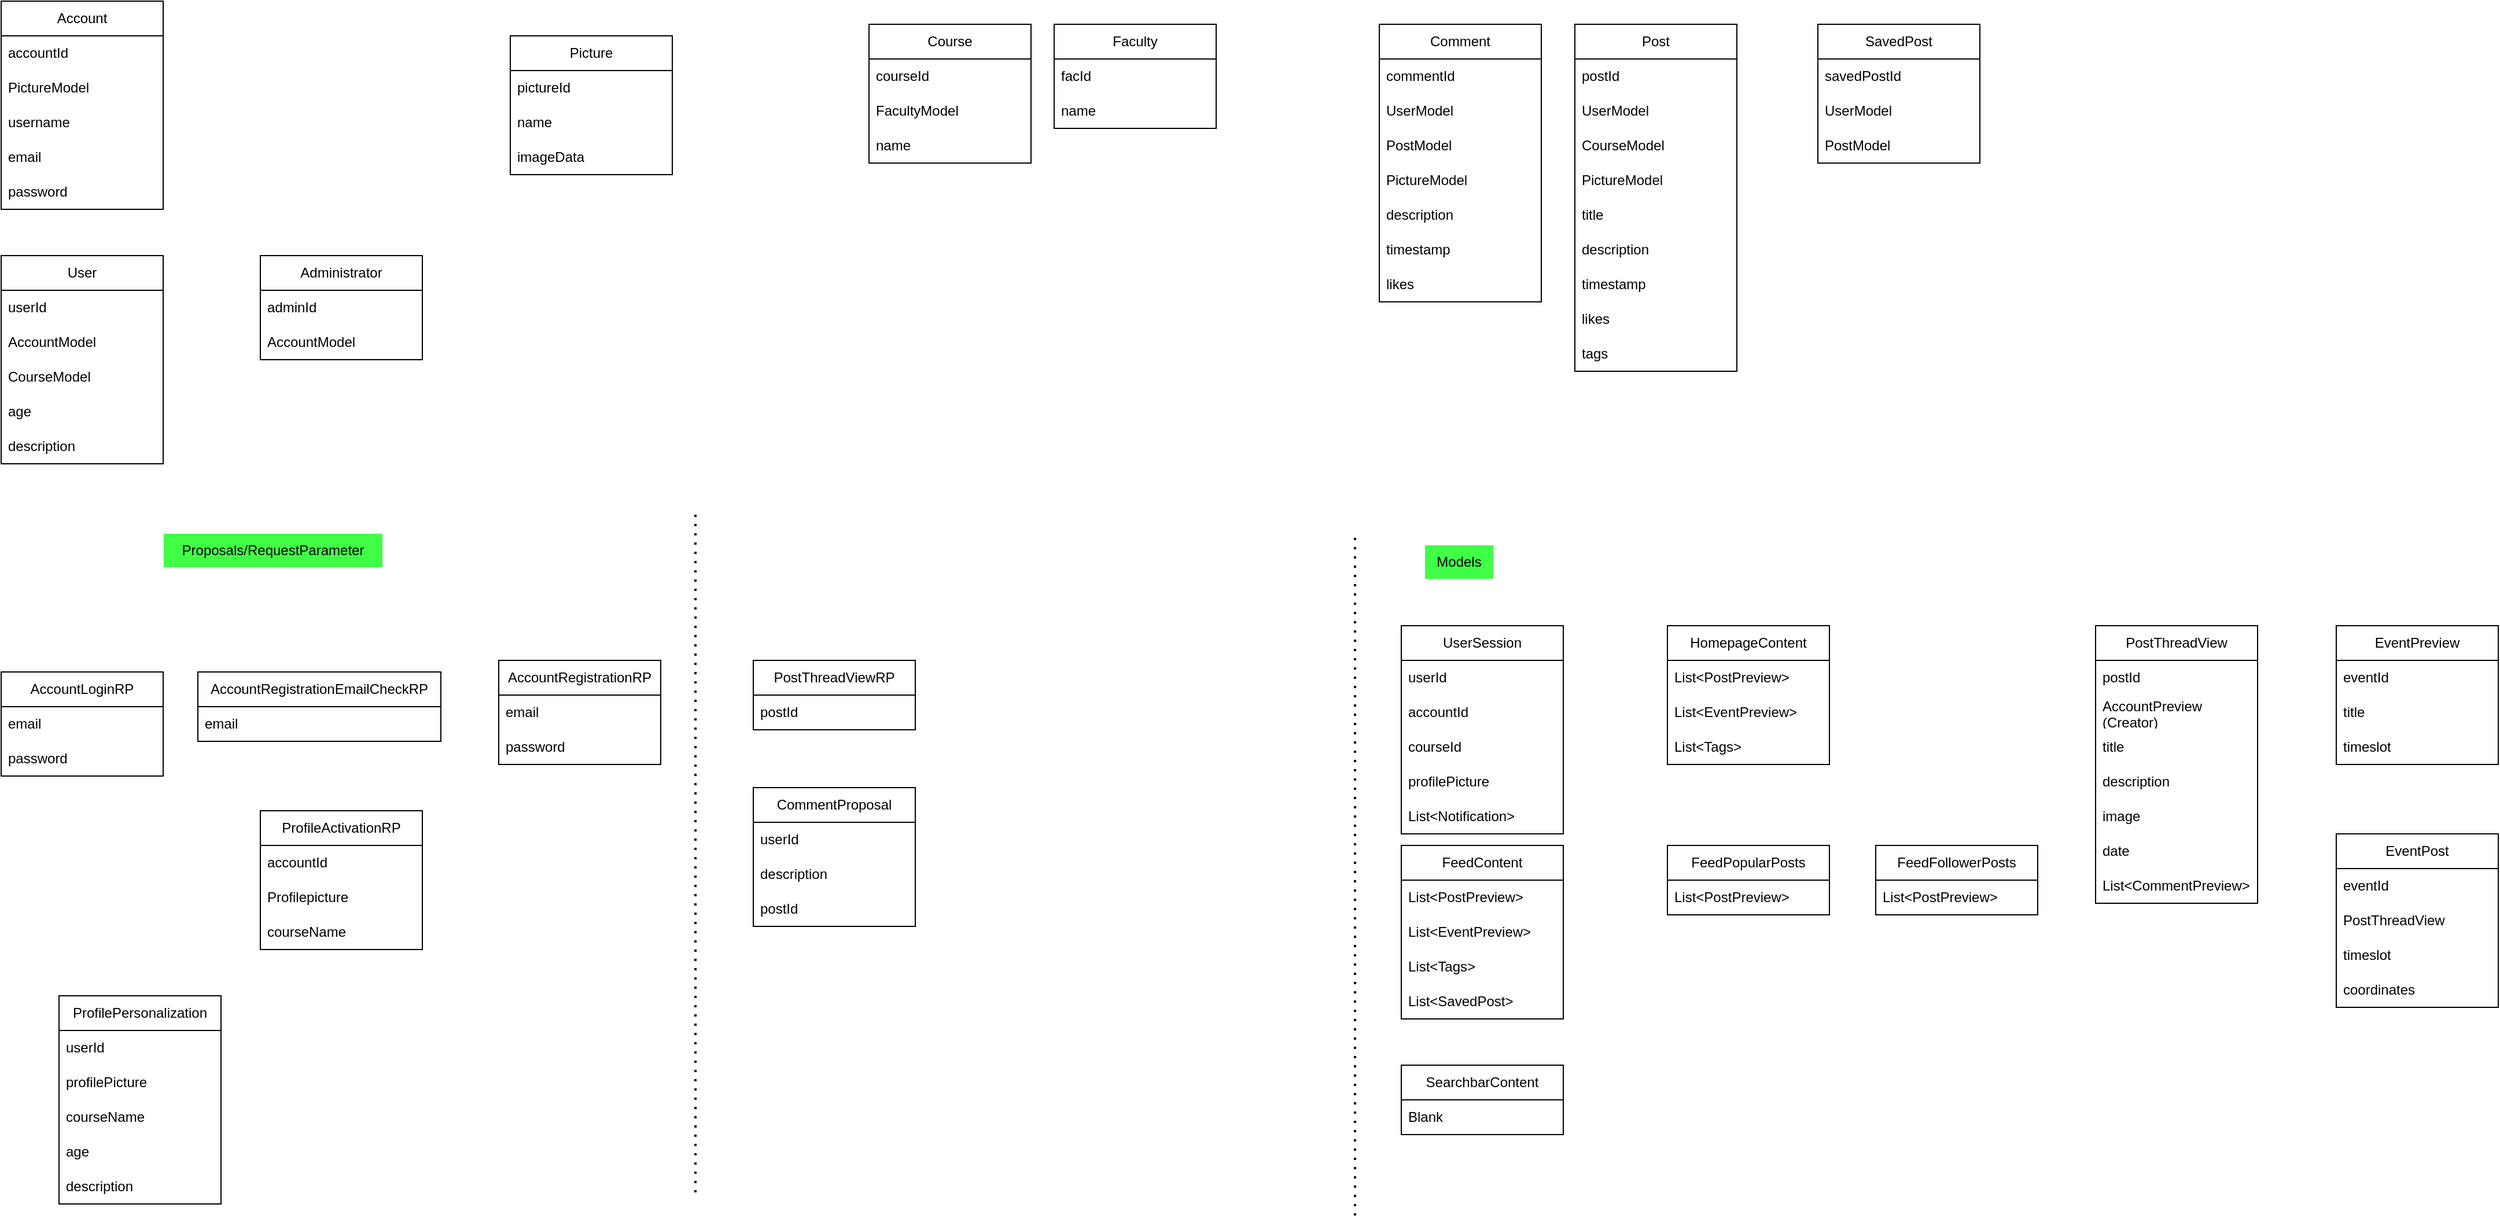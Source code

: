 <mxfile version="22.1.17" type="github">
  <diagram name="Seite-1" id="HZ98omLTc8DrsUrWYmI7">
    <mxGraphModel dx="1302" dy="688" grid="1" gridSize="10" guides="1" tooltips="1" connect="1" arrows="1" fold="1" page="1" pageScale="1" pageWidth="827" pageHeight="1169" math="0" shadow="0">
      <root>
        <mxCell id="0" />
        <mxCell id="1" parent="0" />
        <mxCell id="cAFSeLjmvY3THXwzNPxq-1" value="Account" style="swimlane;fontStyle=0;childLayout=stackLayout;horizontal=1;startSize=30;horizontalStack=0;resizeParent=1;resizeParentMax=0;resizeLast=0;collapsible=1;marginBottom=0;whiteSpace=wrap;html=1;" parent="1" vertex="1">
          <mxGeometry x="50" y="60" width="140" height="180" as="geometry" />
        </mxCell>
        <mxCell id="cAFSeLjmvY3THXwzNPxq-2" value="&lt;div&gt;accountId&lt;/div&gt;" style="text;strokeColor=none;fillColor=none;align=left;verticalAlign=middle;spacingLeft=4;spacingRight=4;overflow=hidden;points=[[0,0.5],[1,0.5]];portConstraint=eastwest;rotatable=0;whiteSpace=wrap;html=1;" parent="cAFSeLjmvY3THXwzNPxq-1" vertex="1">
          <mxGeometry y="30" width="140" height="30" as="geometry" />
        </mxCell>
        <mxCell id="cAFSeLjmvY3THXwzNPxq-42" value="PictureModel" style="text;strokeColor=none;fillColor=none;align=left;verticalAlign=middle;spacingLeft=4;spacingRight=4;overflow=hidden;points=[[0,0.5],[1,0.5]];portConstraint=eastwest;rotatable=0;whiteSpace=wrap;html=1;" parent="cAFSeLjmvY3THXwzNPxq-1" vertex="1">
          <mxGeometry y="60" width="140" height="30" as="geometry" />
        </mxCell>
        <mxCell id="cAFSeLjmvY3THXwzNPxq-3" value="username" style="text;strokeColor=none;fillColor=none;align=left;verticalAlign=middle;spacingLeft=4;spacingRight=4;overflow=hidden;points=[[0,0.5],[1,0.5]];portConstraint=eastwest;rotatable=0;whiteSpace=wrap;html=1;" parent="cAFSeLjmvY3THXwzNPxq-1" vertex="1">
          <mxGeometry y="90" width="140" height="30" as="geometry" />
        </mxCell>
        <mxCell id="cAFSeLjmvY3THXwzNPxq-4" value="email" style="text;strokeColor=none;fillColor=none;align=left;verticalAlign=middle;spacingLeft=4;spacingRight=4;overflow=hidden;points=[[0,0.5],[1,0.5]];portConstraint=eastwest;rotatable=0;whiteSpace=wrap;html=1;" parent="cAFSeLjmvY3THXwzNPxq-1" vertex="1">
          <mxGeometry y="120" width="140" height="30" as="geometry" />
        </mxCell>
        <mxCell id="cAFSeLjmvY3THXwzNPxq-41" value="password" style="text;strokeColor=none;fillColor=none;align=left;verticalAlign=middle;spacingLeft=4;spacingRight=4;overflow=hidden;points=[[0,0.5],[1,0.5]];portConstraint=eastwest;rotatable=0;whiteSpace=wrap;html=1;" parent="cAFSeLjmvY3THXwzNPxq-1" vertex="1">
          <mxGeometry y="150" width="140" height="30" as="geometry" />
        </mxCell>
        <mxCell id="cAFSeLjmvY3THXwzNPxq-5" value="Administrator" style="swimlane;fontStyle=0;childLayout=stackLayout;horizontal=1;startSize=30;horizontalStack=0;resizeParent=1;resizeParentMax=0;resizeLast=0;collapsible=1;marginBottom=0;whiteSpace=wrap;html=1;" parent="1" vertex="1">
          <mxGeometry x="274" y="280" width="140" height="90" as="geometry" />
        </mxCell>
        <mxCell id="cAFSeLjmvY3THXwzNPxq-6" value="adminId" style="text;strokeColor=none;fillColor=none;align=left;verticalAlign=middle;spacingLeft=4;spacingRight=4;overflow=hidden;points=[[0,0.5],[1,0.5]];portConstraint=eastwest;rotatable=0;whiteSpace=wrap;html=1;" parent="cAFSeLjmvY3THXwzNPxq-5" vertex="1">
          <mxGeometry y="30" width="140" height="30" as="geometry" />
        </mxCell>
        <mxCell id="cAFSeLjmvY3THXwzNPxq-7" value="AccountModel" style="text;strokeColor=none;fillColor=none;align=left;verticalAlign=middle;spacingLeft=4;spacingRight=4;overflow=hidden;points=[[0,0.5],[1,0.5]];portConstraint=eastwest;rotatable=0;whiteSpace=wrap;html=1;" parent="cAFSeLjmvY3THXwzNPxq-5" vertex="1">
          <mxGeometry y="60" width="140" height="30" as="geometry" />
        </mxCell>
        <mxCell id="cAFSeLjmvY3THXwzNPxq-9" value="Comment" style="swimlane;fontStyle=0;childLayout=stackLayout;horizontal=1;startSize=30;horizontalStack=0;resizeParent=1;resizeParentMax=0;resizeLast=0;collapsible=1;marginBottom=0;whiteSpace=wrap;html=1;" parent="1" vertex="1">
          <mxGeometry x="1241" y="80" width="140" height="240" as="geometry" />
        </mxCell>
        <mxCell id="cAFSeLjmvY3THXwzNPxq-10" value="commentId" style="text;strokeColor=none;fillColor=none;align=left;verticalAlign=middle;spacingLeft=4;spacingRight=4;overflow=hidden;points=[[0,0.5],[1,0.5]];portConstraint=eastwest;rotatable=0;whiteSpace=wrap;html=1;" parent="cAFSeLjmvY3THXwzNPxq-9" vertex="1">
          <mxGeometry y="30" width="140" height="30" as="geometry" />
        </mxCell>
        <mxCell id="cAFSeLjmvY3THXwzNPxq-11" value="UserModel" style="text;strokeColor=none;fillColor=none;align=left;verticalAlign=middle;spacingLeft=4;spacingRight=4;overflow=hidden;points=[[0,0.5],[1,0.5]];portConstraint=eastwest;rotatable=0;whiteSpace=wrap;html=1;" parent="cAFSeLjmvY3THXwzNPxq-9" vertex="1">
          <mxGeometry y="60" width="140" height="30" as="geometry" />
        </mxCell>
        <mxCell id="cAFSeLjmvY3THXwzNPxq-12" value="PostModel" style="text;strokeColor=none;fillColor=none;align=left;verticalAlign=middle;spacingLeft=4;spacingRight=4;overflow=hidden;points=[[0,0.5],[1,0.5]];portConstraint=eastwest;rotatable=0;whiteSpace=wrap;html=1;" parent="cAFSeLjmvY3THXwzNPxq-9" vertex="1">
          <mxGeometry y="90" width="140" height="30" as="geometry" />
        </mxCell>
        <mxCell id="cAFSeLjmvY3THXwzNPxq-47" value="PictureModel" style="text;strokeColor=none;fillColor=none;align=left;verticalAlign=middle;spacingLeft=4;spacingRight=4;overflow=hidden;points=[[0,0.5],[1,0.5]];portConstraint=eastwest;rotatable=0;whiteSpace=wrap;html=1;" parent="cAFSeLjmvY3THXwzNPxq-9" vertex="1">
          <mxGeometry y="120" width="140" height="30" as="geometry" />
        </mxCell>
        <mxCell id="cAFSeLjmvY3THXwzNPxq-46" value="description" style="text;strokeColor=none;fillColor=none;align=left;verticalAlign=middle;spacingLeft=4;spacingRight=4;overflow=hidden;points=[[0,0.5],[1,0.5]];portConstraint=eastwest;rotatable=0;whiteSpace=wrap;html=1;" parent="cAFSeLjmvY3THXwzNPxq-9" vertex="1">
          <mxGeometry y="150" width="140" height="30" as="geometry" />
        </mxCell>
        <mxCell id="cAFSeLjmvY3THXwzNPxq-48" value="timestamp" style="text;strokeColor=none;fillColor=none;align=left;verticalAlign=middle;spacingLeft=4;spacingRight=4;overflow=hidden;points=[[0,0.5],[1,0.5]];portConstraint=eastwest;rotatable=0;whiteSpace=wrap;html=1;" parent="cAFSeLjmvY3THXwzNPxq-9" vertex="1">
          <mxGeometry y="180" width="140" height="30" as="geometry" />
        </mxCell>
        <mxCell id="cAFSeLjmvY3THXwzNPxq-49" value="likes" style="text;strokeColor=none;fillColor=none;align=left;verticalAlign=middle;spacingLeft=4;spacingRight=4;overflow=hidden;points=[[0,0.5],[1,0.5]];portConstraint=eastwest;rotatable=0;whiteSpace=wrap;html=1;" parent="cAFSeLjmvY3THXwzNPxq-9" vertex="1">
          <mxGeometry y="210" width="140" height="30" as="geometry" />
        </mxCell>
        <mxCell id="cAFSeLjmvY3THXwzNPxq-13" value="Course" style="swimlane;fontStyle=0;childLayout=stackLayout;horizontal=1;startSize=30;horizontalStack=0;resizeParent=1;resizeParentMax=0;resizeLast=0;collapsible=1;marginBottom=0;whiteSpace=wrap;html=1;" parent="1" vertex="1">
          <mxGeometry x="800" y="80" width="140" height="120" as="geometry" />
        </mxCell>
        <mxCell id="cAFSeLjmvY3THXwzNPxq-14" value="courseId" style="text;strokeColor=none;fillColor=none;align=left;verticalAlign=middle;spacingLeft=4;spacingRight=4;overflow=hidden;points=[[0,0.5],[1,0.5]];portConstraint=eastwest;rotatable=0;whiteSpace=wrap;html=1;" parent="cAFSeLjmvY3THXwzNPxq-13" vertex="1">
          <mxGeometry y="30" width="140" height="30" as="geometry" />
        </mxCell>
        <mxCell id="cAFSeLjmvY3THXwzNPxq-16" value="FacultyModel" style="text;strokeColor=none;fillColor=none;align=left;verticalAlign=middle;spacingLeft=4;spacingRight=4;overflow=hidden;points=[[0,0.5],[1,0.5]];portConstraint=eastwest;rotatable=0;whiteSpace=wrap;html=1;" parent="cAFSeLjmvY3THXwzNPxq-13" vertex="1">
          <mxGeometry y="60" width="140" height="30" as="geometry" />
        </mxCell>
        <mxCell id="cAFSeLjmvY3THXwzNPxq-15" value="name" style="text;strokeColor=none;fillColor=none;align=left;verticalAlign=middle;spacingLeft=4;spacingRight=4;overflow=hidden;points=[[0,0.5],[1,0.5]];portConstraint=eastwest;rotatable=0;whiteSpace=wrap;html=1;" parent="cAFSeLjmvY3THXwzNPxq-13" vertex="1">
          <mxGeometry y="90" width="140" height="30" as="geometry" />
        </mxCell>
        <mxCell id="cAFSeLjmvY3THXwzNPxq-17" value="Faculty" style="swimlane;fontStyle=0;childLayout=stackLayout;horizontal=1;startSize=30;horizontalStack=0;resizeParent=1;resizeParentMax=0;resizeLast=0;collapsible=1;marginBottom=0;whiteSpace=wrap;html=1;" parent="1" vertex="1">
          <mxGeometry x="960" y="80" width="140" height="90" as="geometry" />
        </mxCell>
        <mxCell id="cAFSeLjmvY3THXwzNPxq-18" value="facId&lt;span style=&quot;white-space: pre;&quot;&gt;&#x9;&lt;/span&gt;" style="text;strokeColor=none;fillColor=none;align=left;verticalAlign=middle;spacingLeft=4;spacingRight=4;overflow=hidden;points=[[0,0.5],[1,0.5]];portConstraint=eastwest;rotatable=0;whiteSpace=wrap;html=1;" parent="cAFSeLjmvY3THXwzNPxq-17" vertex="1">
          <mxGeometry y="30" width="140" height="30" as="geometry" />
        </mxCell>
        <mxCell id="cAFSeLjmvY3THXwzNPxq-19" value="name" style="text;strokeColor=none;fillColor=none;align=left;verticalAlign=middle;spacingLeft=4;spacingRight=4;overflow=hidden;points=[[0,0.5],[1,0.5]];portConstraint=eastwest;rotatable=0;whiteSpace=wrap;html=1;" parent="cAFSeLjmvY3THXwzNPxq-17" vertex="1">
          <mxGeometry y="60" width="140" height="30" as="geometry" />
        </mxCell>
        <mxCell id="cAFSeLjmvY3THXwzNPxq-21" value="Picture" style="swimlane;fontStyle=0;childLayout=stackLayout;horizontal=1;startSize=30;horizontalStack=0;resizeParent=1;resizeParentMax=0;resizeLast=0;collapsible=1;marginBottom=0;whiteSpace=wrap;html=1;" parent="1" vertex="1">
          <mxGeometry x="490" y="90" width="140" height="120" as="geometry" />
        </mxCell>
        <mxCell id="cAFSeLjmvY3THXwzNPxq-22" value="pictureId" style="text;strokeColor=none;fillColor=none;align=left;verticalAlign=middle;spacingLeft=4;spacingRight=4;overflow=hidden;points=[[0,0.5],[1,0.5]];portConstraint=eastwest;rotatable=0;whiteSpace=wrap;html=1;" parent="cAFSeLjmvY3THXwzNPxq-21" vertex="1">
          <mxGeometry y="30" width="140" height="30" as="geometry" />
        </mxCell>
        <mxCell id="cAFSeLjmvY3THXwzNPxq-23" value="name" style="text;strokeColor=none;fillColor=none;align=left;verticalAlign=middle;spacingLeft=4;spacingRight=4;overflow=hidden;points=[[0,0.5],[1,0.5]];portConstraint=eastwest;rotatable=0;whiteSpace=wrap;html=1;" parent="cAFSeLjmvY3THXwzNPxq-21" vertex="1">
          <mxGeometry y="60" width="140" height="30" as="geometry" />
        </mxCell>
        <mxCell id="cAFSeLjmvY3THXwzNPxq-24" value="imageData" style="text;strokeColor=none;fillColor=none;align=left;verticalAlign=middle;spacingLeft=4;spacingRight=4;overflow=hidden;points=[[0,0.5],[1,0.5]];portConstraint=eastwest;rotatable=0;whiteSpace=wrap;html=1;" parent="cAFSeLjmvY3THXwzNPxq-21" vertex="1">
          <mxGeometry y="90" width="140" height="30" as="geometry" />
        </mxCell>
        <mxCell id="cAFSeLjmvY3THXwzNPxq-25" value="User" style="swimlane;fontStyle=0;childLayout=stackLayout;horizontal=1;startSize=30;horizontalStack=0;resizeParent=1;resizeParentMax=0;resizeLast=0;collapsible=1;marginBottom=0;whiteSpace=wrap;html=1;" parent="1" vertex="1">
          <mxGeometry x="50" y="280" width="140" height="180" as="geometry" />
        </mxCell>
        <mxCell id="cAFSeLjmvY3THXwzNPxq-26" value="userId&lt;span style=&quot;white-space: pre;&quot;&gt;&#x9;&lt;/span&gt;&lt;span style=&quot;white-space: pre;&quot;&gt;&#x9;&lt;/span&gt;" style="text;strokeColor=none;fillColor=none;align=left;verticalAlign=middle;spacingLeft=4;spacingRight=4;overflow=hidden;points=[[0,0.5],[1,0.5]];portConstraint=eastwest;rotatable=0;whiteSpace=wrap;html=1;" parent="cAFSeLjmvY3THXwzNPxq-25" vertex="1">
          <mxGeometry y="30" width="140" height="30" as="geometry" />
        </mxCell>
        <mxCell id="cAFSeLjmvY3THXwzNPxq-27" value="AccountModel" style="text;strokeColor=none;fillColor=none;align=left;verticalAlign=middle;spacingLeft=4;spacingRight=4;overflow=hidden;points=[[0,0.5],[1,0.5]];portConstraint=eastwest;rotatable=0;whiteSpace=wrap;html=1;" parent="cAFSeLjmvY3THXwzNPxq-25" vertex="1">
          <mxGeometry y="60" width="140" height="30" as="geometry" />
        </mxCell>
        <mxCell id="cAFSeLjmvY3THXwzNPxq-45" value="CourseModel" style="text;strokeColor=none;fillColor=none;align=left;verticalAlign=middle;spacingLeft=4;spacingRight=4;overflow=hidden;points=[[0,0.5],[1,0.5]];portConstraint=eastwest;rotatable=0;whiteSpace=wrap;html=1;" parent="cAFSeLjmvY3THXwzNPxq-25" vertex="1">
          <mxGeometry y="90" width="140" height="30" as="geometry" />
        </mxCell>
        <mxCell id="cAFSeLjmvY3THXwzNPxq-28" value="age" style="text;strokeColor=none;fillColor=none;align=left;verticalAlign=middle;spacingLeft=4;spacingRight=4;overflow=hidden;points=[[0,0.5],[1,0.5]];portConstraint=eastwest;rotatable=0;whiteSpace=wrap;html=1;" parent="cAFSeLjmvY3THXwzNPxq-25" vertex="1">
          <mxGeometry y="120" width="140" height="30" as="geometry" />
        </mxCell>
        <mxCell id="cAFSeLjmvY3THXwzNPxq-43" value="description" style="text;strokeColor=none;fillColor=none;align=left;verticalAlign=middle;spacingLeft=4;spacingRight=4;overflow=hidden;points=[[0,0.5],[1,0.5]];portConstraint=eastwest;rotatable=0;whiteSpace=wrap;html=1;" parent="cAFSeLjmvY3THXwzNPxq-25" vertex="1">
          <mxGeometry y="150" width="140" height="30" as="geometry" />
        </mxCell>
        <mxCell id="cAFSeLjmvY3THXwzNPxq-29" value="Post" style="swimlane;fontStyle=0;childLayout=stackLayout;horizontal=1;startSize=30;horizontalStack=0;resizeParent=1;resizeParentMax=0;resizeLast=0;collapsible=1;marginBottom=0;whiteSpace=wrap;html=1;" parent="1" vertex="1">
          <mxGeometry x="1410" y="80" width="140" height="300" as="geometry" />
        </mxCell>
        <mxCell id="cAFSeLjmvY3THXwzNPxq-30" value="postId" style="text;strokeColor=none;fillColor=none;align=left;verticalAlign=middle;spacingLeft=4;spacingRight=4;overflow=hidden;points=[[0,0.5],[1,0.5]];portConstraint=eastwest;rotatable=0;whiteSpace=wrap;html=1;" parent="cAFSeLjmvY3THXwzNPxq-29" vertex="1">
          <mxGeometry y="30" width="140" height="30" as="geometry" />
        </mxCell>
        <mxCell id="cAFSeLjmvY3THXwzNPxq-31" value="UserModel" style="text;strokeColor=none;fillColor=none;align=left;verticalAlign=middle;spacingLeft=4;spacingRight=4;overflow=hidden;points=[[0,0.5],[1,0.5]];portConstraint=eastwest;rotatable=0;whiteSpace=wrap;html=1;" parent="cAFSeLjmvY3THXwzNPxq-29" vertex="1">
          <mxGeometry y="60" width="140" height="30" as="geometry" />
        </mxCell>
        <mxCell id="cAFSeLjmvY3THXwzNPxq-32" value="CourseModel" style="text;strokeColor=none;fillColor=none;align=left;verticalAlign=middle;spacingLeft=4;spacingRight=4;overflow=hidden;points=[[0,0.5],[1,0.5]];portConstraint=eastwest;rotatable=0;whiteSpace=wrap;html=1;" parent="cAFSeLjmvY3THXwzNPxq-29" vertex="1">
          <mxGeometry y="90" width="140" height="30" as="geometry" />
        </mxCell>
        <mxCell id="cAFSeLjmvY3THXwzNPxq-50" value="PictureModel" style="text;strokeColor=none;fillColor=none;align=left;verticalAlign=middle;spacingLeft=4;spacingRight=4;overflow=hidden;points=[[0,0.5],[1,0.5]];portConstraint=eastwest;rotatable=0;whiteSpace=wrap;html=1;" parent="cAFSeLjmvY3THXwzNPxq-29" vertex="1">
          <mxGeometry y="120" width="140" height="30" as="geometry" />
        </mxCell>
        <mxCell id="cAFSeLjmvY3THXwzNPxq-54" value="title" style="text;strokeColor=none;fillColor=none;align=left;verticalAlign=middle;spacingLeft=4;spacingRight=4;overflow=hidden;points=[[0,0.5],[1,0.5]];portConstraint=eastwest;rotatable=0;whiteSpace=wrap;html=1;" parent="cAFSeLjmvY3THXwzNPxq-29" vertex="1">
          <mxGeometry y="150" width="140" height="30" as="geometry" />
        </mxCell>
        <mxCell id="cAFSeLjmvY3THXwzNPxq-53" value="description" style="text;strokeColor=none;fillColor=none;align=left;verticalAlign=middle;spacingLeft=4;spacingRight=4;overflow=hidden;points=[[0,0.5],[1,0.5]];portConstraint=eastwest;rotatable=0;whiteSpace=wrap;html=1;" parent="cAFSeLjmvY3THXwzNPxq-29" vertex="1">
          <mxGeometry y="180" width="140" height="30" as="geometry" />
        </mxCell>
        <mxCell id="cAFSeLjmvY3THXwzNPxq-52" value="timestamp" style="text;strokeColor=none;fillColor=none;align=left;verticalAlign=middle;spacingLeft=4;spacingRight=4;overflow=hidden;points=[[0,0.5],[1,0.5]];portConstraint=eastwest;rotatable=0;whiteSpace=wrap;html=1;" parent="cAFSeLjmvY3THXwzNPxq-29" vertex="1">
          <mxGeometry y="210" width="140" height="30" as="geometry" />
        </mxCell>
        <mxCell id="cAFSeLjmvY3THXwzNPxq-51" value="likes" style="text;strokeColor=none;fillColor=none;align=left;verticalAlign=middle;spacingLeft=4;spacingRight=4;overflow=hidden;points=[[0,0.5],[1,0.5]];portConstraint=eastwest;rotatable=0;whiteSpace=wrap;html=1;" parent="cAFSeLjmvY3THXwzNPxq-29" vertex="1">
          <mxGeometry y="240" width="140" height="30" as="geometry" />
        </mxCell>
        <mxCell id="cAFSeLjmvY3THXwzNPxq-55" value="tags" style="text;strokeColor=none;fillColor=none;align=left;verticalAlign=middle;spacingLeft=4;spacingRight=4;overflow=hidden;points=[[0,0.5],[1,0.5]];portConstraint=eastwest;rotatable=0;whiteSpace=wrap;html=1;" parent="cAFSeLjmvY3THXwzNPxq-29" vertex="1">
          <mxGeometry y="270" width="140" height="30" as="geometry" />
        </mxCell>
        <mxCell id="cAFSeLjmvY3THXwzNPxq-33" value="SavedPost" style="swimlane;fontStyle=0;childLayout=stackLayout;horizontal=1;startSize=30;horizontalStack=0;resizeParent=1;resizeParentMax=0;resizeLast=0;collapsible=1;marginBottom=0;whiteSpace=wrap;html=1;" parent="1" vertex="1">
          <mxGeometry x="1620" y="80" width="140" height="120" as="geometry" />
        </mxCell>
        <mxCell id="cAFSeLjmvY3THXwzNPxq-34" value="savedPostId" style="text;strokeColor=none;fillColor=none;align=left;verticalAlign=middle;spacingLeft=4;spacingRight=4;overflow=hidden;points=[[0,0.5],[1,0.5]];portConstraint=eastwest;rotatable=0;whiteSpace=wrap;html=1;" parent="cAFSeLjmvY3THXwzNPxq-33" vertex="1">
          <mxGeometry y="30" width="140" height="30" as="geometry" />
        </mxCell>
        <mxCell id="cAFSeLjmvY3THXwzNPxq-35" value="UserModel" style="text;strokeColor=none;fillColor=none;align=left;verticalAlign=middle;spacingLeft=4;spacingRight=4;overflow=hidden;points=[[0,0.5],[1,0.5]];portConstraint=eastwest;rotatable=0;whiteSpace=wrap;html=1;" parent="cAFSeLjmvY3THXwzNPxq-33" vertex="1">
          <mxGeometry y="60" width="140" height="30" as="geometry" />
        </mxCell>
        <mxCell id="cAFSeLjmvY3THXwzNPxq-36" value="PostModel" style="text;strokeColor=none;fillColor=none;align=left;verticalAlign=middle;spacingLeft=4;spacingRight=4;overflow=hidden;points=[[0,0.5],[1,0.5]];portConstraint=eastwest;rotatable=0;whiteSpace=wrap;html=1;" parent="cAFSeLjmvY3THXwzNPxq-33" vertex="1">
          <mxGeometry y="90" width="140" height="30" as="geometry" />
        </mxCell>
        <mxCell id="ZzxHrODm6xjPTxLAnLnC-1" value="&lt;div&gt;Proposals/RequestParameter&lt;/div&gt;" style="text;html=1;strokeColor=#FFFFFF;fillColor=#40FF46;align=center;verticalAlign=middle;whiteSpace=wrap;rounded=0;" parent="1" vertex="1">
          <mxGeometry x="190" y="520" width="190" height="30" as="geometry" />
        </mxCell>
        <mxCell id="ZzxHrODm6xjPTxLAnLnC-2" value="Models" style="text;html=1;strokeColor=#FFFFFF;fillColor=#40FF46;align=center;verticalAlign=middle;whiteSpace=wrap;rounded=0;" parent="1" vertex="1">
          <mxGeometry x="1280" y="530" width="60" height="30" as="geometry" />
        </mxCell>
        <mxCell id="ZzxHrODm6xjPTxLAnLnC-3" value="AccountLoginRP" style="swimlane;fontStyle=0;childLayout=stackLayout;horizontal=1;startSize=30;horizontalStack=0;resizeParent=1;resizeParentMax=0;resizeLast=0;collapsible=1;marginBottom=0;whiteSpace=wrap;html=1;" parent="1" vertex="1">
          <mxGeometry x="50" y="640" width="140" height="90" as="geometry" />
        </mxCell>
        <mxCell id="ZzxHrODm6xjPTxLAnLnC-4" value="email" style="text;strokeColor=none;fillColor=none;align=left;verticalAlign=middle;spacingLeft=4;spacingRight=4;overflow=hidden;points=[[0,0.5],[1,0.5]];portConstraint=eastwest;rotatable=0;whiteSpace=wrap;html=1;" parent="ZzxHrODm6xjPTxLAnLnC-3" vertex="1">
          <mxGeometry y="30" width="140" height="30" as="geometry" />
        </mxCell>
        <mxCell id="ZzxHrODm6xjPTxLAnLnC-6" value="password" style="text;strokeColor=none;fillColor=none;align=left;verticalAlign=middle;spacingLeft=4;spacingRight=4;overflow=hidden;points=[[0,0.5],[1,0.5]];portConstraint=eastwest;rotatable=0;whiteSpace=wrap;html=1;" parent="ZzxHrODm6xjPTxLAnLnC-3" vertex="1">
          <mxGeometry y="60" width="140" height="30" as="geometry" />
        </mxCell>
        <mxCell id="ZzxHrODm6xjPTxLAnLnC-9" value="AccountRegistrationEmailCheckRP" style="swimlane;fontStyle=0;childLayout=stackLayout;horizontal=1;startSize=30;horizontalStack=0;resizeParent=1;resizeParentMax=0;resizeLast=0;collapsible=1;marginBottom=0;whiteSpace=wrap;html=1;" parent="1" vertex="1">
          <mxGeometry x="220" y="640" width="210" height="60" as="geometry" />
        </mxCell>
        <mxCell id="ZzxHrODm6xjPTxLAnLnC-10" value="email" style="text;strokeColor=none;fillColor=none;align=left;verticalAlign=middle;spacingLeft=4;spacingRight=4;overflow=hidden;points=[[0,0.5],[1,0.5]];portConstraint=eastwest;rotatable=0;whiteSpace=wrap;html=1;" parent="ZzxHrODm6xjPTxLAnLnC-9" vertex="1">
          <mxGeometry y="30" width="210" height="30" as="geometry" />
        </mxCell>
        <mxCell id="ZzxHrODm6xjPTxLAnLnC-12" value="ProfileActivationRP" style="swimlane;fontStyle=0;childLayout=stackLayout;horizontal=1;startSize=30;horizontalStack=0;resizeParent=1;resizeParentMax=0;resizeLast=0;collapsible=1;marginBottom=0;whiteSpace=wrap;html=1;" parent="1" vertex="1">
          <mxGeometry x="274" y="760" width="140" height="120" as="geometry" />
        </mxCell>
        <mxCell id="ZzxHrODm6xjPTxLAnLnC-13" value="accountId" style="text;strokeColor=none;fillColor=none;align=left;verticalAlign=middle;spacingLeft=4;spacingRight=4;overflow=hidden;points=[[0,0.5],[1,0.5]];portConstraint=eastwest;rotatable=0;whiteSpace=wrap;html=1;" parent="ZzxHrODm6xjPTxLAnLnC-12" vertex="1">
          <mxGeometry y="30" width="140" height="30" as="geometry" />
        </mxCell>
        <mxCell id="ZzxHrODm6xjPTxLAnLnC-14" value="Profilepicture" style="text;strokeColor=none;fillColor=none;align=left;verticalAlign=middle;spacingLeft=4;spacingRight=4;overflow=hidden;points=[[0,0.5],[1,0.5]];portConstraint=eastwest;rotatable=0;whiteSpace=wrap;html=1;" parent="ZzxHrODm6xjPTxLAnLnC-12" vertex="1">
          <mxGeometry y="60" width="140" height="30" as="geometry" />
        </mxCell>
        <mxCell id="ZzxHrODm6xjPTxLAnLnC-15" value="courseName" style="text;strokeColor=none;fillColor=none;align=left;verticalAlign=middle;spacingLeft=4;spacingRight=4;overflow=hidden;points=[[0,0.5],[1,0.5]];portConstraint=eastwest;rotatable=0;whiteSpace=wrap;html=1;" parent="ZzxHrODm6xjPTxLAnLnC-12" vertex="1">
          <mxGeometry y="90" width="140" height="30" as="geometry" />
        </mxCell>
        <mxCell id="ZzxHrODm6xjPTxLAnLnC-17" value="ProfilePersonalization" style="swimlane;fontStyle=0;childLayout=stackLayout;horizontal=1;startSize=30;horizontalStack=0;resizeParent=1;resizeParentMax=0;resizeLast=0;collapsible=1;marginBottom=0;whiteSpace=wrap;html=1;" parent="1" vertex="1">
          <mxGeometry x="100" y="920" width="140" height="180" as="geometry" />
        </mxCell>
        <mxCell id="ZzxHrODm6xjPTxLAnLnC-18" value="userId" style="text;strokeColor=none;fillColor=none;align=left;verticalAlign=middle;spacingLeft=4;spacingRight=4;overflow=hidden;points=[[0,0.5],[1,0.5]];portConstraint=eastwest;rotatable=0;whiteSpace=wrap;html=1;" parent="ZzxHrODm6xjPTxLAnLnC-17" vertex="1">
          <mxGeometry y="30" width="140" height="30" as="geometry" />
        </mxCell>
        <mxCell id="ZzxHrODm6xjPTxLAnLnC-19" value="profilePicture" style="text;strokeColor=none;fillColor=none;align=left;verticalAlign=middle;spacingLeft=4;spacingRight=4;overflow=hidden;points=[[0,0.5],[1,0.5]];portConstraint=eastwest;rotatable=0;whiteSpace=wrap;html=1;" parent="ZzxHrODm6xjPTxLAnLnC-17" vertex="1">
          <mxGeometry y="60" width="140" height="30" as="geometry" />
        </mxCell>
        <mxCell id="ZzxHrODm6xjPTxLAnLnC-20" value="courseName" style="text;strokeColor=none;fillColor=none;align=left;verticalAlign=middle;spacingLeft=4;spacingRight=4;overflow=hidden;points=[[0,0.5],[1,0.5]];portConstraint=eastwest;rotatable=0;whiteSpace=wrap;html=1;" parent="ZzxHrODm6xjPTxLAnLnC-17" vertex="1">
          <mxGeometry y="90" width="140" height="30" as="geometry" />
        </mxCell>
        <mxCell id="ZzxHrODm6xjPTxLAnLnC-21" value="age" style="text;strokeColor=none;fillColor=none;align=left;verticalAlign=middle;spacingLeft=4;spacingRight=4;overflow=hidden;points=[[0,0.5],[1,0.5]];portConstraint=eastwest;rotatable=0;whiteSpace=wrap;html=1;" parent="ZzxHrODm6xjPTxLAnLnC-17" vertex="1">
          <mxGeometry y="120" width="140" height="30" as="geometry" />
        </mxCell>
        <mxCell id="ZzxHrODm6xjPTxLAnLnC-22" value="description" style="text;strokeColor=none;fillColor=none;align=left;verticalAlign=middle;spacingLeft=4;spacingRight=4;overflow=hidden;points=[[0,0.5],[1,0.5]];portConstraint=eastwest;rotatable=0;whiteSpace=wrap;html=1;" parent="ZzxHrODm6xjPTxLAnLnC-17" vertex="1">
          <mxGeometry y="150" width="140" height="30" as="geometry" />
        </mxCell>
        <mxCell id="ZzxHrODm6xjPTxLAnLnC-24" value="UserSession" style="swimlane;fontStyle=0;childLayout=stackLayout;horizontal=1;startSize=30;horizontalStack=0;resizeParent=1;resizeParentMax=0;resizeLast=0;collapsible=1;marginBottom=0;whiteSpace=wrap;html=1;" parent="1" vertex="1">
          <mxGeometry x="1260" y="600" width="140" height="180" as="geometry" />
        </mxCell>
        <mxCell id="ZzxHrODm6xjPTxLAnLnC-25" value="userId" style="text;strokeColor=none;fillColor=none;align=left;verticalAlign=middle;spacingLeft=4;spacingRight=4;overflow=hidden;points=[[0,0.5],[1,0.5]];portConstraint=eastwest;rotatable=0;whiteSpace=wrap;html=1;" parent="ZzxHrODm6xjPTxLAnLnC-24" vertex="1">
          <mxGeometry y="30" width="140" height="30" as="geometry" />
        </mxCell>
        <mxCell id="ZzxHrODm6xjPTxLAnLnC-26" value="accountId" style="text;strokeColor=none;fillColor=none;align=left;verticalAlign=middle;spacingLeft=4;spacingRight=4;overflow=hidden;points=[[0,0.5],[1,0.5]];portConstraint=eastwest;rotatable=0;whiteSpace=wrap;html=1;" parent="ZzxHrODm6xjPTxLAnLnC-24" vertex="1">
          <mxGeometry y="60" width="140" height="30" as="geometry" />
        </mxCell>
        <mxCell id="ZzxHrODm6xjPTxLAnLnC-29" value="courseId" style="text;strokeColor=none;fillColor=none;align=left;verticalAlign=middle;spacingLeft=4;spacingRight=4;overflow=hidden;points=[[0,0.5],[1,0.5]];portConstraint=eastwest;rotatable=0;whiteSpace=wrap;html=1;" parent="ZzxHrODm6xjPTxLAnLnC-24" vertex="1">
          <mxGeometry y="90" width="140" height="30" as="geometry" />
        </mxCell>
        <mxCell id="ZzxHrODm6xjPTxLAnLnC-31" value="profilePicture" style="text;strokeColor=none;fillColor=none;align=left;verticalAlign=middle;spacingLeft=4;spacingRight=4;overflow=hidden;points=[[0,0.5],[1,0.5]];portConstraint=eastwest;rotatable=0;whiteSpace=wrap;html=1;" parent="ZzxHrODm6xjPTxLAnLnC-24" vertex="1">
          <mxGeometry y="120" width="140" height="30" as="geometry" />
        </mxCell>
        <mxCell id="ZzxHrODm6xjPTxLAnLnC-32" value="List&amp;lt;Notification&amp;gt;" style="text;strokeColor=none;fillColor=none;align=left;verticalAlign=middle;spacingLeft=4;spacingRight=4;overflow=hidden;points=[[0,0.5],[1,0.5]];portConstraint=eastwest;rotatable=0;whiteSpace=wrap;html=1;" parent="ZzxHrODm6xjPTxLAnLnC-24" vertex="1">
          <mxGeometry y="150" width="140" height="30" as="geometry" />
        </mxCell>
        <mxCell id="ZzxHrODm6xjPTxLAnLnC-28" value="" style="endArrow=none;dashed=1;html=1;dashPattern=1 3;strokeWidth=2;rounded=0;" parent="1" edge="1">
          <mxGeometry width="50" height="50" relative="1" as="geometry">
            <mxPoint x="1220" y="1110" as="sourcePoint" />
            <mxPoint x="1220" y="520" as="targetPoint" />
          </mxGeometry>
        </mxCell>
        <mxCell id="hM1gP6eJwn_Xy6j2135F-1" value="AccountRegistrationRP" style="swimlane;fontStyle=0;childLayout=stackLayout;horizontal=1;startSize=30;horizontalStack=0;resizeParent=1;resizeParentMax=0;resizeLast=0;collapsible=1;marginBottom=0;whiteSpace=wrap;html=1;" vertex="1" parent="1">
          <mxGeometry x="480" y="630" width="140" height="90" as="geometry" />
        </mxCell>
        <mxCell id="hM1gP6eJwn_Xy6j2135F-2" value="email" style="text;strokeColor=none;fillColor=none;align=left;verticalAlign=middle;spacingLeft=4;spacingRight=4;overflow=hidden;points=[[0,0.5],[1,0.5]];portConstraint=eastwest;rotatable=0;whiteSpace=wrap;html=1;" vertex="1" parent="hM1gP6eJwn_Xy6j2135F-1">
          <mxGeometry y="30" width="140" height="30" as="geometry" />
        </mxCell>
        <mxCell id="hM1gP6eJwn_Xy6j2135F-3" value="password" style="text;strokeColor=none;fillColor=none;align=left;verticalAlign=middle;spacingLeft=4;spacingRight=4;overflow=hidden;points=[[0,0.5],[1,0.5]];portConstraint=eastwest;rotatable=0;whiteSpace=wrap;html=1;" vertex="1" parent="hM1gP6eJwn_Xy6j2135F-1">
          <mxGeometry y="60" width="140" height="30" as="geometry" />
        </mxCell>
        <mxCell id="hM1gP6eJwn_Xy6j2135F-4" value="HomepageContent" style="swimlane;fontStyle=0;childLayout=stackLayout;horizontal=1;startSize=30;horizontalStack=0;resizeParent=1;resizeParentMax=0;resizeLast=0;collapsible=1;marginBottom=0;whiteSpace=wrap;html=1;" vertex="1" parent="1">
          <mxGeometry x="1490" y="600" width="140" height="120" as="geometry" />
        </mxCell>
        <mxCell id="hM1gP6eJwn_Xy6j2135F-5" value="List&amp;lt;PostPreview&amp;gt;" style="text;strokeColor=none;fillColor=none;align=left;verticalAlign=middle;spacingLeft=4;spacingRight=4;overflow=hidden;points=[[0,0.5],[1,0.5]];portConstraint=eastwest;rotatable=0;whiteSpace=wrap;html=1;" vertex="1" parent="hM1gP6eJwn_Xy6j2135F-4">
          <mxGeometry y="30" width="140" height="30" as="geometry" />
        </mxCell>
        <mxCell id="hM1gP6eJwn_Xy6j2135F-6" value="List&amp;lt;EventPreview&amp;gt;" style="text;strokeColor=none;fillColor=none;align=left;verticalAlign=middle;spacingLeft=4;spacingRight=4;overflow=hidden;points=[[0,0.5],[1,0.5]];portConstraint=eastwest;rotatable=0;whiteSpace=wrap;html=1;" vertex="1" parent="hM1gP6eJwn_Xy6j2135F-4">
          <mxGeometry y="60" width="140" height="30" as="geometry" />
        </mxCell>
        <mxCell id="hM1gP6eJwn_Xy6j2135F-8" value="List&amp;lt;Tags&amp;gt;" style="text;strokeColor=none;fillColor=none;align=left;verticalAlign=middle;spacingLeft=4;spacingRight=4;overflow=hidden;points=[[0,0.5],[1,0.5]];portConstraint=eastwest;rotatable=0;whiteSpace=wrap;html=1;" vertex="1" parent="hM1gP6eJwn_Xy6j2135F-4">
          <mxGeometry y="90" width="140" height="30" as="geometry" />
        </mxCell>
        <mxCell id="hM1gP6eJwn_Xy6j2135F-10" value="FeedContent" style="swimlane;fontStyle=0;childLayout=stackLayout;horizontal=1;startSize=30;horizontalStack=0;resizeParent=1;resizeParentMax=0;resizeLast=0;collapsible=1;marginBottom=0;whiteSpace=wrap;html=1;" vertex="1" parent="1">
          <mxGeometry x="1260" y="790" width="140" height="150" as="geometry" />
        </mxCell>
        <mxCell id="hM1gP6eJwn_Xy6j2135F-11" value="List&amp;lt;PostPreview&amp;gt;" style="text;strokeColor=none;fillColor=none;align=left;verticalAlign=middle;spacingLeft=4;spacingRight=4;overflow=hidden;points=[[0,0.5],[1,0.5]];portConstraint=eastwest;rotatable=0;whiteSpace=wrap;html=1;" vertex="1" parent="hM1gP6eJwn_Xy6j2135F-10">
          <mxGeometry y="30" width="140" height="30" as="geometry" />
        </mxCell>
        <mxCell id="hM1gP6eJwn_Xy6j2135F-12" value="List&amp;lt;EventPreview&amp;gt;" style="text;strokeColor=none;fillColor=none;align=left;verticalAlign=middle;spacingLeft=4;spacingRight=4;overflow=hidden;points=[[0,0.5],[1,0.5]];portConstraint=eastwest;rotatable=0;whiteSpace=wrap;html=1;" vertex="1" parent="hM1gP6eJwn_Xy6j2135F-10">
          <mxGeometry y="60" width="140" height="30" as="geometry" />
        </mxCell>
        <mxCell id="hM1gP6eJwn_Xy6j2135F-13" value="List&amp;lt;Tags&amp;gt;" style="text;strokeColor=none;fillColor=none;align=left;verticalAlign=middle;spacingLeft=4;spacingRight=4;overflow=hidden;points=[[0,0.5],[1,0.5]];portConstraint=eastwest;rotatable=0;whiteSpace=wrap;html=1;" vertex="1" parent="hM1gP6eJwn_Xy6j2135F-10">
          <mxGeometry y="90" width="140" height="30" as="geometry" />
        </mxCell>
        <mxCell id="hM1gP6eJwn_Xy6j2135F-14" value="List&amp;lt;SavedPost&amp;gt;" style="text;strokeColor=none;fillColor=none;align=left;verticalAlign=middle;spacingLeft=4;spacingRight=4;overflow=hidden;points=[[0,0.5],[1,0.5]];portConstraint=eastwest;rotatable=0;whiteSpace=wrap;html=1;" vertex="1" parent="hM1gP6eJwn_Xy6j2135F-10">
          <mxGeometry y="120" width="140" height="30" as="geometry" />
        </mxCell>
        <mxCell id="hM1gP6eJwn_Xy6j2135F-15" value="FeedPopularPosts" style="swimlane;fontStyle=0;childLayout=stackLayout;horizontal=1;startSize=30;horizontalStack=0;resizeParent=1;resizeParentMax=0;resizeLast=0;collapsible=1;marginBottom=0;whiteSpace=wrap;html=1;" vertex="1" parent="1">
          <mxGeometry x="1490" y="790" width="140" height="60" as="geometry" />
        </mxCell>
        <mxCell id="hM1gP6eJwn_Xy6j2135F-16" value="List&amp;lt;PostPreview&amp;gt;" style="text;strokeColor=none;fillColor=none;align=left;verticalAlign=middle;spacingLeft=4;spacingRight=4;overflow=hidden;points=[[0,0.5],[1,0.5]];portConstraint=eastwest;rotatable=0;whiteSpace=wrap;html=1;" vertex="1" parent="hM1gP6eJwn_Xy6j2135F-15">
          <mxGeometry y="30" width="140" height="30" as="geometry" />
        </mxCell>
        <mxCell id="hM1gP6eJwn_Xy6j2135F-20" value="FeedFollowerPosts" style="swimlane;fontStyle=0;childLayout=stackLayout;horizontal=1;startSize=30;horizontalStack=0;resizeParent=1;resizeParentMax=0;resizeLast=0;collapsible=1;marginBottom=0;whiteSpace=wrap;html=1;" vertex="1" parent="1">
          <mxGeometry x="1670" y="790" width="140" height="60" as="geometry" />
        </mxCell>
        <mxCell id="hM1gP6eJwn_Xy6j2135F-21" value="List&amp;lt;PostPreview&amp;gt;" style="text;strokeColor=none;fillColor=none;align=left;verticalAlign=middle;spacingLeft=4;spacingRight=4;overflow=hidden;points=[[0,0.5],[1,0.5]];portConstraint=eastwest;rotatable=0;whiteSpace=wrap;html=1;" vertex="1" parent="hM1gP6eJwn_Xy6j2135F-20">
          <mxGeometry y="30" width="140" height="30" as="geometry" />
        </mxCell>
        <mxCell id="hM1gP6eJwn_Xy6j2135F-22" value="SearchbarContent" style="swimlane;fontStyle=0;childLayout=stackLayout;horizontal=1;startSize=30;horizontalStack=0;resizeParent=1;resizeParentMax=0;resizeLast=0;collapsible=1;marginBottom=0;whiteSpace=wrap;html=1;" vertex="1" parent="1">
          <mxGeometry x="1260" y="980" width="140" height="60" as="geometry" />
        </mxCell>
        <mxCell id="hM1gP6eJwn_Xy6j2135F-26" value="Blank" style="text;strokeColor=none;fillColor=none;align=left;verticalAlign=middle;spacingLeft=4;spacingRight=4;overflow=hidden;points=[[0,0.5],[1,0.5]];portConstraint=eastwest;rotatable=0;whiteSpace=wrap;html=1;" vertex="1" parent="hM1gP6eJwn_Xy6j2135F-22">
          <mxGeometry y="30" width="140" height="30" as="geometry" />
        </mxCell>
        <mxCell id="hM1gP6eJwn_Xy6j2135F-27" value="" style="endArrow=none;dashed=1;html=1;dashPattern=1 3;strokeWidth=2;rounded=0;" edge="1" parent="1">
          <mxGeometry width="50" height="50" relative="1" as="geometry">
            <mxPoint x="650" y="1090" as="sourcePoint" />
            <mxPoint x="650" y="500" as="targetPoint" />
          </mxGeometry>
        </mxCell>
        <mxCell id="hM1gP6eJwn_Xy6j2135F-28" value="PostThreadViewRP" style="swimlane;fontStyle=0;childLayout=stackLayout;horizontal=1;startSize=30;horizontalStack=0;resizeParent=1;resizeParentMax=0;resizeLast=0;collapsible=1;marginBottom=0;whiteSpace=wrap;html=1;" vertex="1" parent="1">
          <mxGeometry x="700" y="630" width="140" height="60" as="geometry" />
        </mxCell>
        <mxCell id="hM1gP6eJwn_Xy6j2135F-29" value="postId" style="text;strokeColor=none;fillColor=none;align=left;verticalAlign=middle;spacingLeft=4;spacingRight=4;overflow=hidden;points=[[0,0.5],[1,0.5]];portConstraint=eastwest;rotatable=0;whiteSpace=wrap;html=1;" vertex="1" parent="hM1gP6eJwn_Xy6j2135F-28">
          <mxGeometry y="30" width="140" height="30" as="geometry" />
        </mxCell>
        <mxCell id="hM1gP6eJwn_Xy6j2135F-34" value="PostThreadView" style="swimlane;fontStyle=0;childLayout=stackLayout;horizontal=1;startSize=30;horizontalStack=0;resizeParent=1;resizeParentMax=0;resizeLast=0;collapsible=1;marginBottom=0;whiteSpace=wrap;html=1;" vertex="1" parent="1">
          <mxGeometry x="1860" y="600" width="140" height="240" as="geometry" />
        </mxCell>
        <mxCell id="hM1gP6eJwn_Xy6j2135F-35" value="postId" style="text;strokeColor=none;fillColor=none;align=left;verticalAlign=middle;spacingLeft=4;spacingRight=4;overflow=hidden;points=[[0,0.5],[1,0.5]];portConstraint=eastwest;rotatable=0;whiteSpace=wrap;html=1;" vertex="1" parent="hM1gP6eJwn_Xy6j2135F-34">
          <mxGeometry y="30" width="140" height="30" as="geometry" />
        </mxCell>
        <mxCell id="hM1gP6eJwn_Xy6j2135F-36" value="AccountPreview (Creator)" style="text;strokeColor=none;fillColor=none;align=left;verticalAlign=middle;spacingLeft=4;spacingRight=4;overflow=hidden;points=[[0,0.5],[1,0.5]];portConstraint=eastwest;rotatable=0;whiteSpace=wrap;html=1;" vertex="1" parent="hM1gP6eJwn_Xy6j2135F-34">
          <mxGeometry y="60" width="140" height="30" as="geometry" />
        </mxCell>
        <mxCell id="hM1gP6eJwn_Xy6j2135F-37" value="title" style="text;strokeColor=none;fillColor=none;align=left;verticalAlign=middle;spacingLeft=4;spacingRight=4;overflow=hidden;points=[[0,0.5],[1,0.5]];portConstraint=eastwest;rotatable=0;whiteSpace=wrap;html=1;" vertex="1" parent="hM1gP6eJwn_Xy6j2135F-34">
          <mxGeometry y="90" width="140" height="30" as="geometry" />
        </mxCell>
        <mxCell id="hM1gP6eJwn_Xy6j2135F-38" value="description" style="text;strokeColor=none;fillColor=none;align=left;verticalAlign=middle;spacingLeft=4;spacingRight=4;overflow=hidden;points=[[0,0.5],[1,0.5]];portConstraint=eastwest;rotatable=0;whiteSpace=wrap;html=1;" vertex="1" parent="hM1gP6eJwn_Xy6j2135F-34">
          <mxGeometry y="120" width="140" height="30" as="geometry" />
        </mxCell>
        <mxCell id="hM1gP6eJwn_Xy6j2135F-39" value="image" style="text;strokeColor=none;fillColor=none;align=left;verticalAlign=middle;spacingLeft=4;spacingRight=4;overflow=hidden;points=[[0,0.5],[1,0.5]];portConstraint=eastwest;rotatable=0;whiteSpace=wrap;html=1;" vertex="1" parent="hM1gP6eJwn_Xy6j2135F-34">
          <mxGeometry y="150" width="140" height="30" as="geometry" />
        </mxCell>
        <mxCell id="hM1gP6eJwn_Xy6j2135F-40" value="date" style="text;strokeColor=none;fillColor=none;align=left;verticalAlign=middle;spacingLeft=4;spacingRight=4;overflow=hidden;points=[[0,0.5],[1,0.5]];portConstraint=eastwest;rotatable=0;whiteSpace=wrap;html=1;" vertex="1" parent="hM1gP6eJwn_Xy6j2135F-34">
          <mxGeometry y="180" width="140" height="30" as="geometry" />
        </mxCell>
        <mxCell id="hM1gP6eJwn_Xy6j2135F-41" value="List&amp;lt;CommentPreview&amp;gt;" style="text;strokeColor=none;fillColor=none;align=left;verticalAlign=middle;spacingLeft=4;spacingRight=4;overflow=hidden;points=[[0,0.5],[1,0.5]];portConstraint=eastwest;rotatable=0;whiteSpace=wrap;html=1;" vertex="1" parent="hM1gP6eJwn_Xy6j2135F-34">
          <mxGeometry y="210" width="140" height="30" as="geometry" />
        </mxCell>
        <mxCell id="hM1gP6eJwn_Xy6j2135F-42" value="CommentProposal" style="swimlane;fontStyle=0;childLayout=stackLayout;horizontal=1;startSize=30;horizontalStack=0;resizeParent=1;resizeParentMax=0;resizeLast=0;collapsible=1;marginBottom=0;whiteSpace=wrap;html=1;" vertex="1" parent="1">
          <mxGeometry x="700" y="740" width="140" height="120" as="geometry" />
        </mxCell>
        <mxCell id="hM1gP6eJwn_Xy6j2135F-43" value="userId" style="text;strokeColor=none;fillColor=none;align=left;verticalAlign=middle;spacingLeft=4;spacingRight=4;overflow=hidden;points=[[0,0.5],[1,0.5]];portConstraint=eastwest;rotatable=0;whiteSpace=wrap;html=1;" vertex="1" parent="hM1gP6eJwn_Xy6j2135F-42">
          <mxGeometry y="30" width="140" height="30" as="geometry" />
        </mxCell>
        <mxCell id="hM1gP6eJwn_Xy6j2135F-44" value="description" style="text;strokeColor=none;fillColor=none;align=left;verticalAlign=middle;spacingLeft=4;spacingRight=4;overflow=hidden;points=[[0,0.5],[1,0.5]];portConstraint=eastwest;rotatable=0;whiteSpace=wrap;html=1;" vertex="1" parent="hM1gP6eJwn_Xy6j2135F-42">
          <mxGeometry y="60" width="140" height="30" as="geometry" />
        </mxCell>
        <mxCell id="hM1gP6eJwn_Xy6j2135F-45" value="postId" style="text;strokeColor=none;fillColor=none;align=left;verticalAlign=middle;spacingLeft=4;spacingRight=4;overflow=hidden;points=[[0,0.5],[1,0.5]];portConstraint=eastwest;rotatable=0;whiteSpace=wrap;html=1;" vertex="1" parent="hM1gP6eJwn_Xy6j2135F-42">
          <mxGeometry y="90" width="140" height="30" as="geometry" />
        </mxCell>
        <mxCell id="hM1gP6eJwn_Xy6j2135F-46" value="EventPreview" style="swimlane;fontStyle=0;childLayout=stackLayout;horizontal=1;startSize=30;horizontalStack=0;resizeParent=1;resizeParentMax=0;resizeLast=0;collapsible=1;marginBottom=0;whiteSpace=wrap;html=1;" vertex="1" parent="1">
          <mxGeometry x="2068" y="600" width="140" height="120" as="geometry" />
        </mxCell>
        <mxCell id="hM1gP6eJwn_Xy6j2135F-47" value="eventId" style="text;strokeColor=none;fillColor=none;align=left;verticalAlign=middle;spacingLeft=4;spacingRight=4;overflow=hidden;points=[[0,0.5],[1,0.5]];portConstraint=eastwest;rotatable=0;whiteSpace=wrap;html=1;" vertex="1" parent="hM1gP6eJwn_Xy6j2135F-46">
          <mxGeometry y="30" width="140" height="30" as="geometry" />
        </mxCell>
        <mxCell id="hM1gP6eJwn_Xy6j2135F-48" value="title" style="text;strokeColor=none;fillColor=none;align=left;verticalAlign=middle;spacingLeft=4;spacingRight=4;overflow=hidden;points=[[0,0.5],[1,0.5]];portConstraint=eastwest;rotatable=0;whiteSpace=wrap;html=1;" vertex="1" parent="hM1gP6eJwn_Xy6j2135F-46">
          <mxGeometry y="60" width="140" height="30" as="geometry" />
        </mxCell>
        <mxCell id="hM1gP6eJwn_Xy6j2135F-49" value="timeslot" style="text;strokeColor=none;fillColor=none;align=left;verticalAlign=middle;spacingLeft=4;spacingRight=4;overflow=hidden;points=[[0,0.5],[1,0.5]];portConstraint=eastwest;rotatable=0;whiteSpace=wrap;html=1;" vertex="1" parent="hM1gP6eJwn_Xy6j2135F-46">
          <mxGeometry y="90" width="140" height="30" as="geometry" />
        </mxCell>
        <mxCell id="hM1gP6eJwn_Xy6j2135F-54" value="EventPost" style="swimlane;fontStyle=0;childLayout=stackLayout;horizontal=1;startSize=30;horizontalStack=0;resizeParent=1;resizeParentMax=0;resizeLast=0;collapsible=1;marginBottom=0;whiteSpace=wrap;html=1;" vertex="1" parent="1">
          <mxGeometry x="2068" y="780" width="140" height="150" as="geometry" />
        </mxCell>
        <mxCell id="hM1gP6eJwn_Xy6j2135F-55" value="eventId" style="text;strokeColor=none;fillColor=none;align=left;verticalAlign=middle;spacingLeft=4;spacingRight=4;overflow=hidden;points=[[0,0.5],[1,0.5]];portConstraint=eastwest;rotatable=0;whiteSpace=wrap;html=1;" vertex="1" parent="hM1gP6eJwn_Xy6j2135F-54">
          <mxGeometry y="30" width="140" height="30" as="geometry" />
        </mxCell>
        <mxCell id="hM1gP6eJwn_Xy6j2135F-56" value="PostThreadView" style="text;strokeColor=none;fillColor=none;align=left;verticalAlign=middle;spacingLeft=4;spacingRight=4;overflow=hidden;points=[[0,0.5],[1,0.5]];portConstraint=eastwest;rotatable=0;whiteSpace=wrap;html=1;" vertex="1" parent="hM1gP6eJwn_Xy6j2135F-54">
          <mxGeometry y="60" width="140" height="30" as="geometry" />
        </mxCell>
        <mxCell id="hM1gP6eJwn_Xy6j2135F-58" value="timeslot" style="text;strokeColor=none;fillColor=none;align=left;verticalAlign=middle;spacingLeft=4;spacingRight=4;overflow=hidden;points=[[0,0.5],[1,0.5]];portConstraint=eastwest;rotatable=0;whiteSpace=wrap;html=1;" vertex="1" parent="hM1gP6eJwn_Xy6j2135F-54">
          <mxGeometry y="90" width="140" height="30" as="geometry" />
        </mxCell>
        <mxCell id="hM1gP6eJwn_Xy6j2135F-57" value="coordinates" style="text;strokeColor=none;fillColor=none;align=left;verticalAlign=middle;spacingLeft=4;spacingRight=4;overflow=hidden;points=[[0,0.5],[1,0.5]];portConstraint=eastwest;rotatable=0;whiteSpace=wrap;html=1;" vertex="1" parent="hM1gP6eJwn_Xy6j2135F-54">
          <mxGeometry y="120" width="140" height="30" as="geometry" />
        </mxCell>
      </root>
    </mxGraphModel>
  </diagram>
</mxfile>
